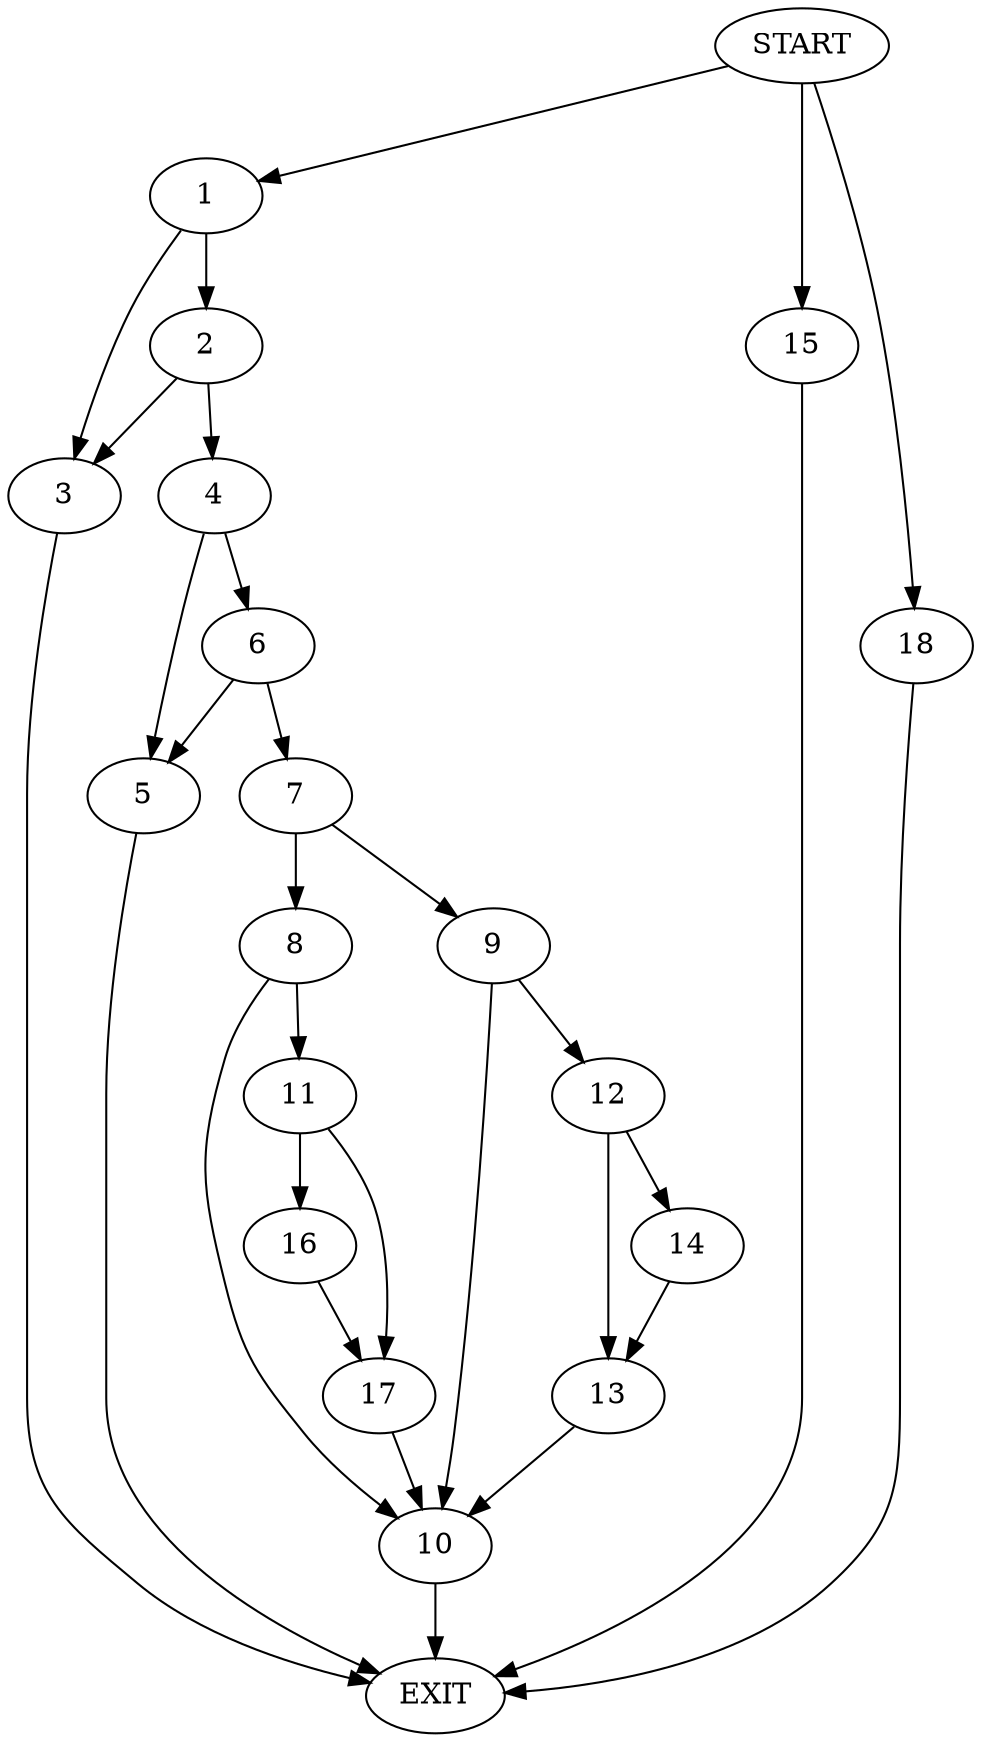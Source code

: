 digraph {
0 [label="START"]
19 [label="EXIT"]
0 -> 1
1 -> 2
1 -> 3
2 -> 3
2 -> 4
3 -> 19
4 -> 5
4 -> 6
6 -> 5
6 -> 7
5 -> 19
7 -> 8
7 -> 9
8 -> 10
8 -> 11
9 -> 10
9 -> 12
12 -> 13
12 -> 14
10 -> 19
13 -> 10
14 -> 13
0 -> 15
15 -> 19
11 -> 16
11 -> 17
16 -> 17
17 -> 10
0 -> 18
18 -> 19
}
